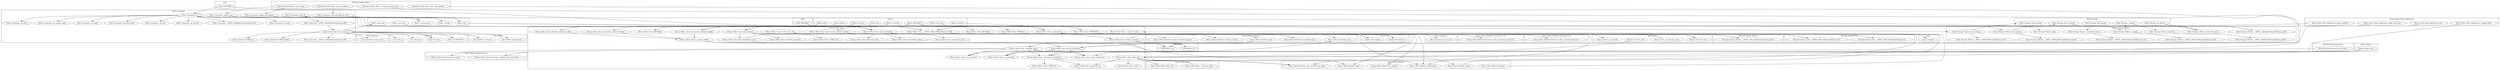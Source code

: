 digraph {
graph [overlap=false]
subgraph cluster_Mouse_Meta_Attribute {
	label="Mouse::Meta::Attribute";
	"Mouse::Meta::Attribute::install_accessors";
	"Mouse::Meta::Attribute::new";
	"Mouse::Meta::Attribute::clone_and_inherit_options";
	"Mouse::Meta::Attribute::name";
	"Mouse::Meta::Attribute::interpolate_class";
}
subgraph cluster_File_CountLines {
	label="File::CountLines";
	"File::CountLines::count_lines";
}
subgraph cluster_Mouse_Meta_Class {
	label="Mouse::Meta::Class";
	"Mouse::Meta::Class::strict_constructor";
	"Mouse::Meta::Class::_initialize_object";
	"Mouse::Meta::Class::create_anon_class";
	"Mouse::Meta::Class::_install_modifier";
	"Mouse::Meta::Class::add_attribute";
	"Mouse::Meta::Class::add_override_method_modifier";
	"Mouse::Meta::Class::_calculate_all_attributes";
	"Mouse::Meta::Class::BEGIN@2";
	"Mouse::Meta::Class::make_immutable";
	"Mouse::Meta::Class::BEGIN@4";
	"Mouse::Meta::Class::roles";
	"Mouse::Meta::Class::__ANON__[Mouse/Meta/Class.pm:379]";
	"Mouse::Meta::Class::linearized_isa";
	"Mouse::Meta::Class::attribute_metaclass";
	"Mouse::Meta::Class::is_immutable";
	"Mouse::Meta::Class::CORE:subst";
	"Mouse::Meta::Class::add_after_method_modifier";
	"Mouse::Meta::Class::immutable_options";
	"Mouse::Meta::Class::does_role";
	"Mouse::Meta::Class::add_around_method_modifier";
	"Mouse::Meta::Class::constructor_class";
	"Mouse::Meta::Class::superclasses";
	"Mouse::Meta::Class::verify_superclass";
	"Mouse::Meta::Class::destructor_class";
	"Mouse::Meta::Class::add_before_method_modifier";
	"Mouse::Meta::Class::CORE:sort";
	"Mouse::Meta::Class::get_all_attributes";
	"Mouse::Meta::Class::BEGIN@26";
	"Mouse::Meta::Class::BEGIN@6";
	"Mouse::Meta::Class::find_attribute_by_name";
	"Mouse::Meta::Class::is_anon_class";
	"Mouse::Meta::Class::_construct_meta";
}
subgraph cluster_strict {
	label="strict";
	"strict::unimport";
}
subgraph cluster_MouseX_Getopt_Dashes {
	label="MouseX::Getopt::Dashes";
	"MouseX::Getopt::Dashes::__ANON__[MouseX/Getopt/Dashes.pm:24]";
}
subgraph cluster_Mouse_Meta_Method_Constructor_XS {
	label="Mouse::Meta::Method::Constructor::XS";
	"Mouse::Meta::Method::Constructor::XS::_generate_constructor";
}
subgraph cluster_Mouse_Meta_Method_Destructor_XS {
	label="Mouse::Meta::Method::Destructor::XS";
	"Mouse::Meta::Method::Destructor::XS::_generate_destructor";
}
subgraph cluster_Term_Sk {
	label="Term::Sk";
	"Term::Sk::new";
	"Term::Sk::up";
	"Term::Sk::DESTROY";
	"Term::Sk::close";
}
subgraph cluster_Mouse_Exporter {
	label="Mouse::Exporter";
	"Mouse::Exporter::do_import";
}
subgraph cluster_Mouse_Meta_Module {
	label="Mouse::Meta::Module";
	"Mouse::Meta::Module::name";
	"Mouse::Meta::Module::create";
	"Mouse::Meta::Module::initialize";
	"Mouse::Meta::Module::has_method";
	"Mouse::Meta::Module::_get_metaclass_by_name";
	"Mouse::Meta::Module::add_method";
}
subgraph cluster_Hailo_Storage_SQLite {
	label="Hailo::Storage::SQLite";
	"Hailo::Storage::SQLite::__ANON__[lib/Hailo/Storage/SQLite.pm:36]";
	"Hailo::Storage::SQLite::initialized";
	"Hailo::Storage::SQLite::__ANON__[lib/Hailo/Storage/SQLite.pm:82]";
	"Hailo::Storage::SQLite::__ANON__[lib/Hailo/Storage/SQLite.pm:18]";
	"Hailo::Storage::SQLite::_build_dbi_options";
	"Hailo::Storage::SQLite::__ANON__[lib/Hailo/Storage/SQLite.pm:66]";
	"Hailo::Storage::SQLite::__ANON__[lib/Hailo/Storage/SQLite.pm:73]";
	"Hailo::Storage::SQLite::__ANON__[lib/Hailo/Storage/SQLite.pm:59]";
	"Hailo::Storage::SQLite::stop_training";
	"Hailo::Storage::SQLite::ready";
	"Hailo::Storage::SQLite::_build_dbd_options";
	"Hailo::Storage::SQLite::start_training";
	"Hailo::Storage::SQLite::_engage";
}
subgraph cluster_Mouse_Meta_TypeConstraint {
	label="Mouse::Meta::TypeConstraint";
	"Mouse::Meta::TypeConstraint::_compiled_type_constraint";
	"Mouse::Meta::TypeConstraint::coerce";
}
subgraph cluster_MouseX_Getopt_Basic {
	label="MouseX::Getopt::Basic";
	"MouseX::Getopt::Basic::_attrs_to_options";
	"MouseX::Getopt::Basic::new_with_options";
	"MouseX::Getopt::Basic::_parse_argv";
	"MouseX::Getopt::Basic::_compute_getopt_attrs";
}
subgraph cluster_main {
	label="main";
	"main::RUNTIME";
}
subgraph cluster_MouseX_Getopt_GLD {
	label="MouseX::Getopt::GLD";
	"MouseX::Getopt::GLD::__ANON__[MouseX/Getopt/GLD.pm:39]";
	"MouseX::Getopt::GLD::__ANON__[MouseX/Getopt/GLD.pm:33]";
}
subgraph cluster_Mouse_Meta_Role {
	label="Mouse::Meta::Role";
	"Mouse::Meta::Role::_construct_meta";
	"Mouse::Meta::Role::does_role";
}
subgraph cluster_Scalar_Util {
	label="Scalar::Util";
	"Scalar::Util::blessed";
	"Scalar::Util::weaken";
}
subgraph cluster_Hailo {
	label="Hailo";
	"Hailo::_learn_one";
	"Hailo::_is_interactive";
	"Hailo::train";
	"Hailo::_new_class";
	"Hailo::_storage";
}
subgraph cluster_UNIVERSAL {
	label="UNIVERSAL";
	"UNIVERSAL::isa";
	"UNIVERSAL::can";
}
subgraph cluster_Hailo_Storage {
	label="Hailo::Storage";
	"Hailo::Storage::stop_training";
	"Hailo::Storage::dbd_options";
	"Hailo::Storage::_engage";
	"Hailo::Storage::dbi_options";
	"Hailo::Storage::start_training";
}
subgraph cluster_hailo {
	label="hailo";
	"hailo::BEGIN@8";
}
subgraph cluster_MouseX_StrictConstructor {
	label="MouseX::StrictConstructor";
	"MouseX::StrictConstructor::init_meta";
}
subgraph cluster_Mouse {
	label="Mouse";
	"Mouse::extends";
	"Mouse::around";
	"Mouse::override";
	"Mouse::before";
	"Mouse::after";
	"Mouse::has";
	"Mouse::BEGIN@14";
	"Mouse::init_meta";
}
subgraph cluster_Mouse_Object {
	label="Mouse::Object";
	"Mouse::Object::new";
}
subgraph cluster_Mouse_Util {
	label="Mouse::Util";
	"Mouse::Util::_try_load_one_class";
	"Mouse::Util::is_a_metarole";
	"Mouse::Util::load_class";
	"Mouse::Util::does_role";
}
subgraph cluster_Mouse_Meta_Role_Application {
	label="Mouse::Meta::Role::Application";
	"Mouse::Meta::Role::Application::apply_modifiers";
	"Mouse::Meta::Role::Application::new";
	"Mouse::Meta::Role::Application::_append_roles";
	"Mouse::Meta::Role::Application::apply_attributes";
}
subgraph cluster_Time_HiRes {
	label="Time::HiRes";
	"Time::HiRes::gettimeofday";
	"Time::HiRes::tv_interval";
}
subgraph cluster_Hailo_Command {
	label="Hailo::Command";
	"Hailo::Command::_go_random_reply";
	"Hailo::Command::_train_fh";
	"Hailo::Command::_get_cmd_flags_for_attr";
	"Hailo::Command::_go_reply";
	"Hailo::Command::train_progress";
	"Hailo::Command::CORE:say";
	"Hailo::Command::_getopt_spec";
	"Hailo::Command::_go_learn_reply";
	"Hailo::Command::_go_train";
	"Hailo::Command::CORE:readline";
	"Hailo::Command::_go_version";
	"Hailo::Command::_getopt_get_options";
	"Hailo::Command::__ANON__[lib/Hailo/Command.pm:234]";
	"Hailo::Command::_go_stats";
	"Hailo::Command::__ANON__[lib/Hailo/Command.pm:307]";
	"Hailo::Command::_go_learn";
	"Hailo::Command::__ANON__[lib/Hailo/Command.pm:298]";
	"Hailo::Command::run";
}
"Mouse::Meta::Class::__ANON__[Mouse/Meta/Class.pm:379]" -> "Hailo::Storage::SQLite::__ANON__[lib/Hailo/Storage/SQLite.pm:36]";
"Mouse::Meta::Role::Application::new" -> "Mouse::Meta::Class::_initialize_object";
"Mouse::Meta::Role::_construct_meta" -> "Mouse::Meta::Class::_initialize_object";
"Mouse::Meta::Attribute::new" -> "Mouse::Meta::Class::_initialize_object";
"Hailo::Command::run" -> "Hailo::Command::_go_random_reply";
"Mouse::override" -> "Mouse::Meta::Class::add_override_method_modifier";
"Hailo::Command::train_progress" -> "Term::Sk::close";
"Mouse::Meta::Class::_initialize_object" -> "Mouse::Meta::TypeConstraint::coerce";
"Mouse::Meta::Class::find_attribute_by_name" -> "Mouse::Meta::Attribute::name";
"Mouse::Meta::Class::_calculate_all_attributes" -> "Mouse::Meta::Attribute::name";
"Mouse::BEGIN@14" -> "Mouse::Meta::Class::BEGIN@2";
"Hailo::Storage::SQLite::initialized" -> "Hailo::Storage::SQLite::__ANON__[lib/Hailo/Storage/SQLite.pm:82]";
"Hailo::Command::run" -> "Hailo::train";
"Mouse::Object::new" -> "Mouse::Meta::Class::is_immutable";
"Mouse::Meta::Class::_initialize_object" -> "Mouse::Meta::Class::is_immutable";
"Mouse::Meta::Class::get_all_attributes" -> "Mouse::Meta::Class::is_immutable";
"Mouse::Meta::Class::_install_modifier" -> "Mouse::Meta::Module::add_method";
"Mouse::Meta::Class::add_override_method_modifier" -> "Mouse::Meta::Module::add_method";
"Mouse::Meta::Class::make_immutable" -> "Mouse::Meta::Module::add_method";
"Mouse::Meta::Class::make_immutable" -> "Mouse::Meta::Method::Destructor::XS::_generate_destructor";
"Hailo::Command::train_progress" -> "Time::HiRes::tv_interval";
"Mouse::Meta::Role::Application::apply_modifiers" -> "Mouse::Meta::Class::add_around_method_modifier";
"Mouse::around" -> "Mouse::Meta::Class::add_around_method_modifier";
"Hailo::Command::run" -> "Hailo::_storage";
"main::RUNTIME" -> "Hailo::Command::run";
"Hailo::Command::run" -> "Hailo::Command::run";
"Mouse::Meta::Class::_initialize_object" -> "Mouse::Meta::TypeConstraint::_compiled_type_constraint";
"Mouse::Meta::Class::make_immutable" -> "Mouse::Meta::Class::constructor_class";
"Hailo::Storage::SQLite::_build_dbd_options" -> "Hailo::Storage::SQLite::__ANON__[lib/Hailo/Storage/SQLite.pm:18]";
"Mouse::Meta::Class::__ANON__[Mouse/Meta/Class.pm:379]" -> "MouseX::Getopt::Dashes::__ANON__[MouseX/Getopt/Dashes.pm:24]";
"Hailo::Command::run" -> "Hailo::Command::_go_learn_reply";
"Mouse::Meta::Class::_install_modifier" -> "Mouse::Meta::Module::name";
"Mouse::Meta::Class::add_override_method_modifier" -> "Mouse::Meta::Module::name";
"Mouse::Meta::Class::does_role" -> "Mouse::Meta::Module::name";
"Mouse::Meta::Class::_calculate_all_attributes" -> "Mouse::Meta::Class::CORE:sort";
"Hailo::Command::run" -> "Hailo::Command::_go_version";
"Mouse::BEGIN@14" -> "Mouse::Meta::Class::BEGIN@26";
"Mouse::BEGIN@14" -> "Mouse::Meta::Class::BEGIN@6";
"Hailo::Storage::SQLite::start_training" -> "Hailo::Storage::start_training";
"Mouse::Object::new" -> "Mouse::Meta::Class::strict_constructor";
"Mouse::Meta::Class::_initialize_object" -> "Mouse::Meta::Class::strict_constructor";
"Mouse::Meta::Class::get_all_attributes" -> "Mouse::Meta::Class::strict_constructor";
"MouseX::StrictConstructor::init_meta" -> "Mouse::Meta::Class::strict_constructor";
"Mouse::Meta::Class::add_before_method_modifier" -> "Mouse::Meta::Class::_install_modifier";
"Mouse::Meta::Class::add_after_method_modifier" -> "Mouse::Meta::Class::_install_modifier";
"Mouse::Meta::Class::add_around_method_modifier" -> "Mouse::Meta::Class::_install_modifier";
"Mouse::Meta::Class::add_attribute" -> "Mouse::Meta::Attribute::install_accessors";
"Hailo::Storage::SQLite::_engage" -> "Hailo::Storage::SQLite::__ANON__[lib/Hailo/Storage/SQLite.pm:59]";
"Mouse::Object::new" -> "Mouse::Meta::Class::_calculate_all_attributes";
"Mouse::Meta::Class::_initialize_object" -> "Mouse::Meta::Class::_calculate_all_attributes";
"Mouse::Meta::Class::get_all_attributes" -> "Mouse::Meta::Class::_calculate_all_attributes";
"Mouse::Meta::Class::add_attribute" -> "Scalar::Util::blessed";
"hailo::BEGIN@8" -> "Mouse::Meta::Class::make_immutable";
"Hailo::_new_class" -> "Mouse::Meta::Class::make_immutable";
"Mouse::Util::_try_load_one_class" -> "Mouse::Meta::Class::make_immutable";
"main::RUNTIME" -> "Mouse::Meta::Class::make_immutable";
"Mouse::Meta::Class::does_role" -> "Mouse::Meta::Class::roles";
"Hailo::Command::run" -> "Hailo::Command::__ANON__[lib/Hailo/Command.pm:234]";
"Mouse::Meta::Class::_calculate_all_attributes" -> "Mouse::Meta::Class::linearized_isa";
"Mouse::Meta::Class::does_role" -> "Mouse::Meta::Class::linearized_isa";
"Mouse::Meta::Class::BEGIN@2" -> "Mouse::Exporter::do_import";
"Hailo::Command::run" -> "Hailo::Command::_go_learn";
"Hailo::Command::run" -> "Hailo::_is_interactive";
"Mouse::after" -> "Mouse::Meta::Class::add_after_method_modifier";
"Mouse::Meta::Class::add_attribute" -> "Mouse::Meta::Attribute::interpolate_class";
"Mouse::Meta::Class::superclasses" -> "Mouse::Meta::Class::verify_superclass";
"Hailo::Command::run" -> "Hailo::Command::_go_train";
"Hailo::Storage::SQLite::_engage" -> "Hailo::Storage::_engage";
"Hailo::Command::train_progress" -> "Hailo::Command::CORE:readline";
"Hailo::Storage::start_training" -> "Hailo::Storage::SQLite::_engage";
"MouseX::Getopt::Basic::_parse_argv" -> "Hailo::Command::_getopt_get_options";
"Hailo::Command::run" -> "Hailo::Command::_go_stats";
"Mouse::Meta::Class::add_attribute" -> "Mouse::Meta::Attribute::clone_and_inherit_options";
"Hailo::Command::train_progress" -> "Hailo::Command::__ANON__[lib/Hailo/Command.pm:307]";
"Mouse::Object::new" -> "Mouse::Meta::Class::is_anon_class";
"Mouse::Meta::Class::_initialize_object" -> "Mouse::Meta::Class::is_anon_class";
"Mouse::Meta::Class::get_all_attributes" -> "Mouse::Meta::Class::is_anon_class";
"Hailo::Storage::SQLite::stop_training" -> "Hailo::Storage::SQLite::__ANON__[lib/Hailo/Storage/SQLite.pm:73]";
"Hailo::Storage::SQLite::stop_training" -> "Hailo::Storage::stop_training";
"Mouse::Meta::Class::create_anon_class" -> "Mouse::Meta::Module::create";
"Mouse::Meta::Class::make_immutable" -> "Mouse::Meta::Method::Constructor::XS::_generate_constructor";
"Mouse::Meta::Class::add_attribute" -> "Scalar::Util::weaken";
"Hailo::train" -> "Hailo::Storage::SQLite::start_training";
"Mouse::Meta::Class::superclasses" -> "Mouse::Meta::Module::_get_metaclass_by_name";
"Mouse::Meta::Class::_calculate_all_attributes" -> "Mouse::Meta::Module::_get_metaclass_by_name";
"Mouse::Meta::Class::does_role" -> "Mouse::Meta::Module::_get_metaclass_by_name";
"Mouse::Meta::Class::__ANON__[Mouse/Meta/Class.pm:379]" -> "MouseX::Getopt::GLD::__ANON__[MouseX/Getopt/GLD.pm:39]";
"Mouse::Meta::Class::add_attribute" -> "Mouse::Meta::Class::attribute_metaclass";
"Mouse::Meta::Class::does_role" -> "Mouse::Meta::Role::does_role";
"Hailo::Command::_getopt_get_options" -> "Mouse::Meta::Class::__ANON__[Mouse/Meta/Class.pm:379]";
"Hailo::Command::_get_cmd_flags_for_attr" -> "Mouse::Meta::Class::__ANON__[Mouse/Meta/Class.pm:379]";
"Hailo::Command::_getopt_spec" -> "Mouse::Meta::Class::__ANON__[Mouse/Meta/Class.pm:379]";
"Hailo::Storage::SQLite::_build_dbi_options" -> "Mouse::Meta::Class::__ANON__[Mouse/Meta/Class.pm:379]";
"Mouse::Meta::Class::add_attribute" -> "Mouse::Meta::Class::CORE:subst";
"Hailo::train" -> "Hailo::Storage::SQLite::stop_training";
"Mouse::Meta::Class::_install_modifier" -> "UNIVERSAL::can";
"Mouse::Meta::Class::add_override_method_modifier" -> "UNIVERSAL::can";
"Mouse::Meta::Class::verify_superclass" -> "UNIVERSAL::can";
"Hailo::Storage::dbd_options" -> "Hailo::Storage::SQLite::_build_dbd_options";
"Hailo::Command::_train_fh" -> "Hailo::Command::__ANON__[lib/Hailo/Command.pm:298]";
"Hailo::Command::train_progress" -> "Time::HiRes::gettimeofday";
"MouseX::Getopt::Basic::_attrs_to_options" -> "Hailo::Command::_get_cmd_flags_for_attr";
"Mouse::Meta::Class::BEGIN@26" -> "strict::unimport";
"Hailo::Command::train_progress" -> "Hailo::Command::CORE:say";
"Mouse::Meta::Class::make_immutable" -> "Mouse::Meta::Class::destructor_class";
"Mouse::before" -> "Mouse::Meta::Class::add_before_method_modifier";
"Mouse::Meta::Class::verify_superclass" -> "UNIVERSAL::isa";
"Hailo::Command::train_progress" -> "Term::Sk::up";
"Mouse::Meta::Attribute::interpolate_class" -> "Mouse::Meta::Class::create_anon_class";
"Mouse::has" -> "Mouse::Meta::Class::add_attribute";
"Mouse::Meta::Role::Application::apply_attributes" -> "Mouse::Meta::Class::add_attribute";
"Hailo::Command::train_progress" -> "Hailo::Command::train_progress";
"Hailo::Command::__ANON__[lib/Hailo/Command.pm:298]" -> "Hailo::Command::train_progress";
"Hailo::Command::train_progress" -> "Term::Sk::DESTROY";
"Hailo::Storage::SQLite::start_training" -> "Hailo::Storage::SQLite::__ANON__[lib/Hailo/Storage/SQLite.pm:66]";
"Mouse::Meta::Class::add_attribute" -> "Mouse::Meta::Attribute::new";
"Hailo::Command::run" -> "Hailo::Storage::SQLite::ready";
"Mouse::BEGIN@14" -> "Mouse::Meta::Class::BEGIN@4";
"Hailo::Command::train_progress" -> "Hailo::_learn_one";
"Hailo::Storage::_engage" -> "Hailo::Storage::SQLite::initialized";
"Mouse::Meta::Class::make_immutable" -> "Mouse::Meta::Class::immutable_options";
"MouseX::Getopt::Basic::new_with_options" -> "Mouse::Meta::Class::does_role";
"Mouse::Meta::Role::Application::_append_roles" -> "Mouse::Meta::Class::does_role";
"Mouse::Util::does_role" -> "Mouse::Meta::Class::does_role";
"Mouse::Meta::Module::create" -> "Mouse::Meta::Class::superclasses";
"Mouse::extends" -> "Mouse::Meta::Class::superclasses";
"Mouse::init_meta" -> "Mouse::Meta::Class::superclasses";
"Hailo::train" -> "Hailo::Command::_train_fh";
"Hailo::Command::run" -> "Hailo::Command::_go_reply";
"MouseX::Getopt::Basic::_parse_argv" -> "Hailo::Command::_getopt_spec";
"Hailo::Command::train_progress" -> "Term::Sk::new";
"Mouse::Meta::Class::add_override_method_modifier" -> "Mouse::Meta::Module::has_method";
"Hailo::Command::train_progress" -> "File::CountLines::count_lines";
"Mouse::Meta::Attribute::new" -> "Mouse::Meta::Class::get_all_attributes";
"Mouse::Meta::Class::find_attribute_by_name" -> "Mouse::Meta::Class::get_all_attributes";
"MouseX::Getopt::Basic::_compute_getopt_attrs" -> "Mouse::Meta::Class::get_all_attributes";
"Mouse::Meta::Class::superclasses" -> "Mouse::Util::load_class";
"Mouse::Meta::Class::make_immutable" -> "Mouse::Util::load_class";
"Mouse::Meta::Class::verify_superclass" -> "Mouse::Util::is_a_metarole";
"Hailo::Storage::dbi_options" -> "Hailo::Storage::SQLite::_build_dbi_options";
"Mouse::Meta::Class::add_attribute" -> "Mouse::Meta::Class::find_attribute_by_name";
"Mouse::Meta::Class::__ANON__[Mouse/Meta/Class.pm:379]" -> "MouseX::Getopt::GLD::__ANON__[MouseX/Getopt/GLD.pm:33]";
"Mouse::Meta::Module::initialize" -> "Mouse::Meta::Class::_construct_meta";
}
